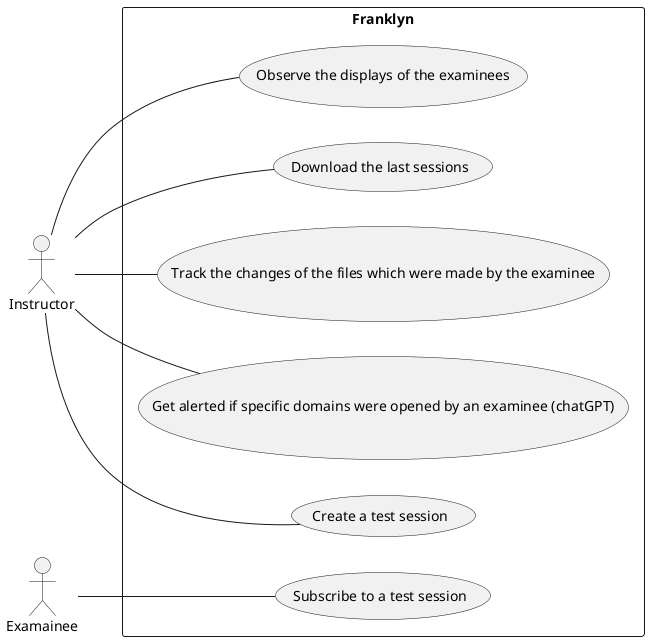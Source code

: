 @startuml
left to right direction

actor Instructor as I
actor Examainee as E

rectangle Franklyn {
  usecase "Observe the displays of the examinees" as UC1
  usecase "Download the last sessions" as UC2
  usecase "Track the changes of the files which were made by the examinee" as UC3
  usecase "Get alerted if specific domains were opened by an examinee (chatGPT)" as UC4
  usecase "Create a test session" as UC5
  usecase "Subscribe to a test session" as UC6
}


I -- UC1
I -- UC2
I -- UC3
I -- UC4
I -- UC5
E -- UC6
@enduml